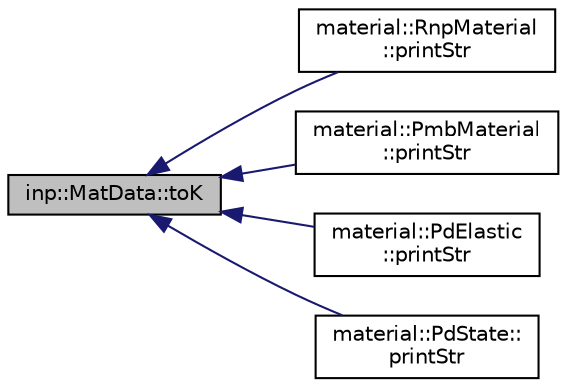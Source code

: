 digraph "inp::MatData::toK"
{
  edge [fontname="Helvetica",fontsize="10",labelfontname="Helvetica",labelfontsize="10"];
  node [fontname="Helvetica",fontsize="10",shape=record];
  rankdir="LR";
  Node22 [label="inp::MatData::toK",height=0.2,width=0.4,color="black", fillcolor="grey75", style="filled", fontcolor="black"];
  Node22 -> Node23 [dir="back",color="midnightblue",fontsize="10",style="solid",fontname="Helvetica"];
  Node23 [label="material::RnpMaterial\l::printStr",height=0.2,width=0.4,color="black", fillcolor="white", style="filled",URL="$classmaterial_1_1RnpMaterial.html#a7484f6eaffa46bd4b3826ca6c912af08",tooltip="Print information about this object. "];
  Node22 -> Node24 [dir="back",color="midnightblue",fontsize="10",style="solid",fontname="Helvetica"];
  Node24 [label="material::PmbMaterial\l::printStr",height=0.2,width=0.4,color="black", fillcolor="white", style="filled",URL="$classmaterial_1_1PmbMaterial.html#af39e090af2473a0fb21388b988e00bdd",tooltip="Print information about this object. "];
  Node22 -> Node25 [dir="back",color="midnightblue",fontsize="10",style="solid",fontname="Helvetica"];
  Node25 [label="material::PdElastic\l::printStr",height=0.2,width=0.4,color="black", fillcolor="white", style="filled",URL="$classmaterial_1_1PdElastic.html#a4b695b8541b850c9c79a02c390bf8e31",tooltip="Print information about this object. "];
  Node22 -> Node26 [dir="back",color="midnightblue",fontsize="10",style="solid",fontname="Helvetica"];
  Node26 [label="material::PdState::\lprintStr",height=0.2,width=0.4,color="black", fillcolor="white", style="filled",URL="$classmaterial_1_1PdState.html#a336d7bfb1cf2a4f547afc2ad509a855c",tooltip="Print information about this object. "];
}
